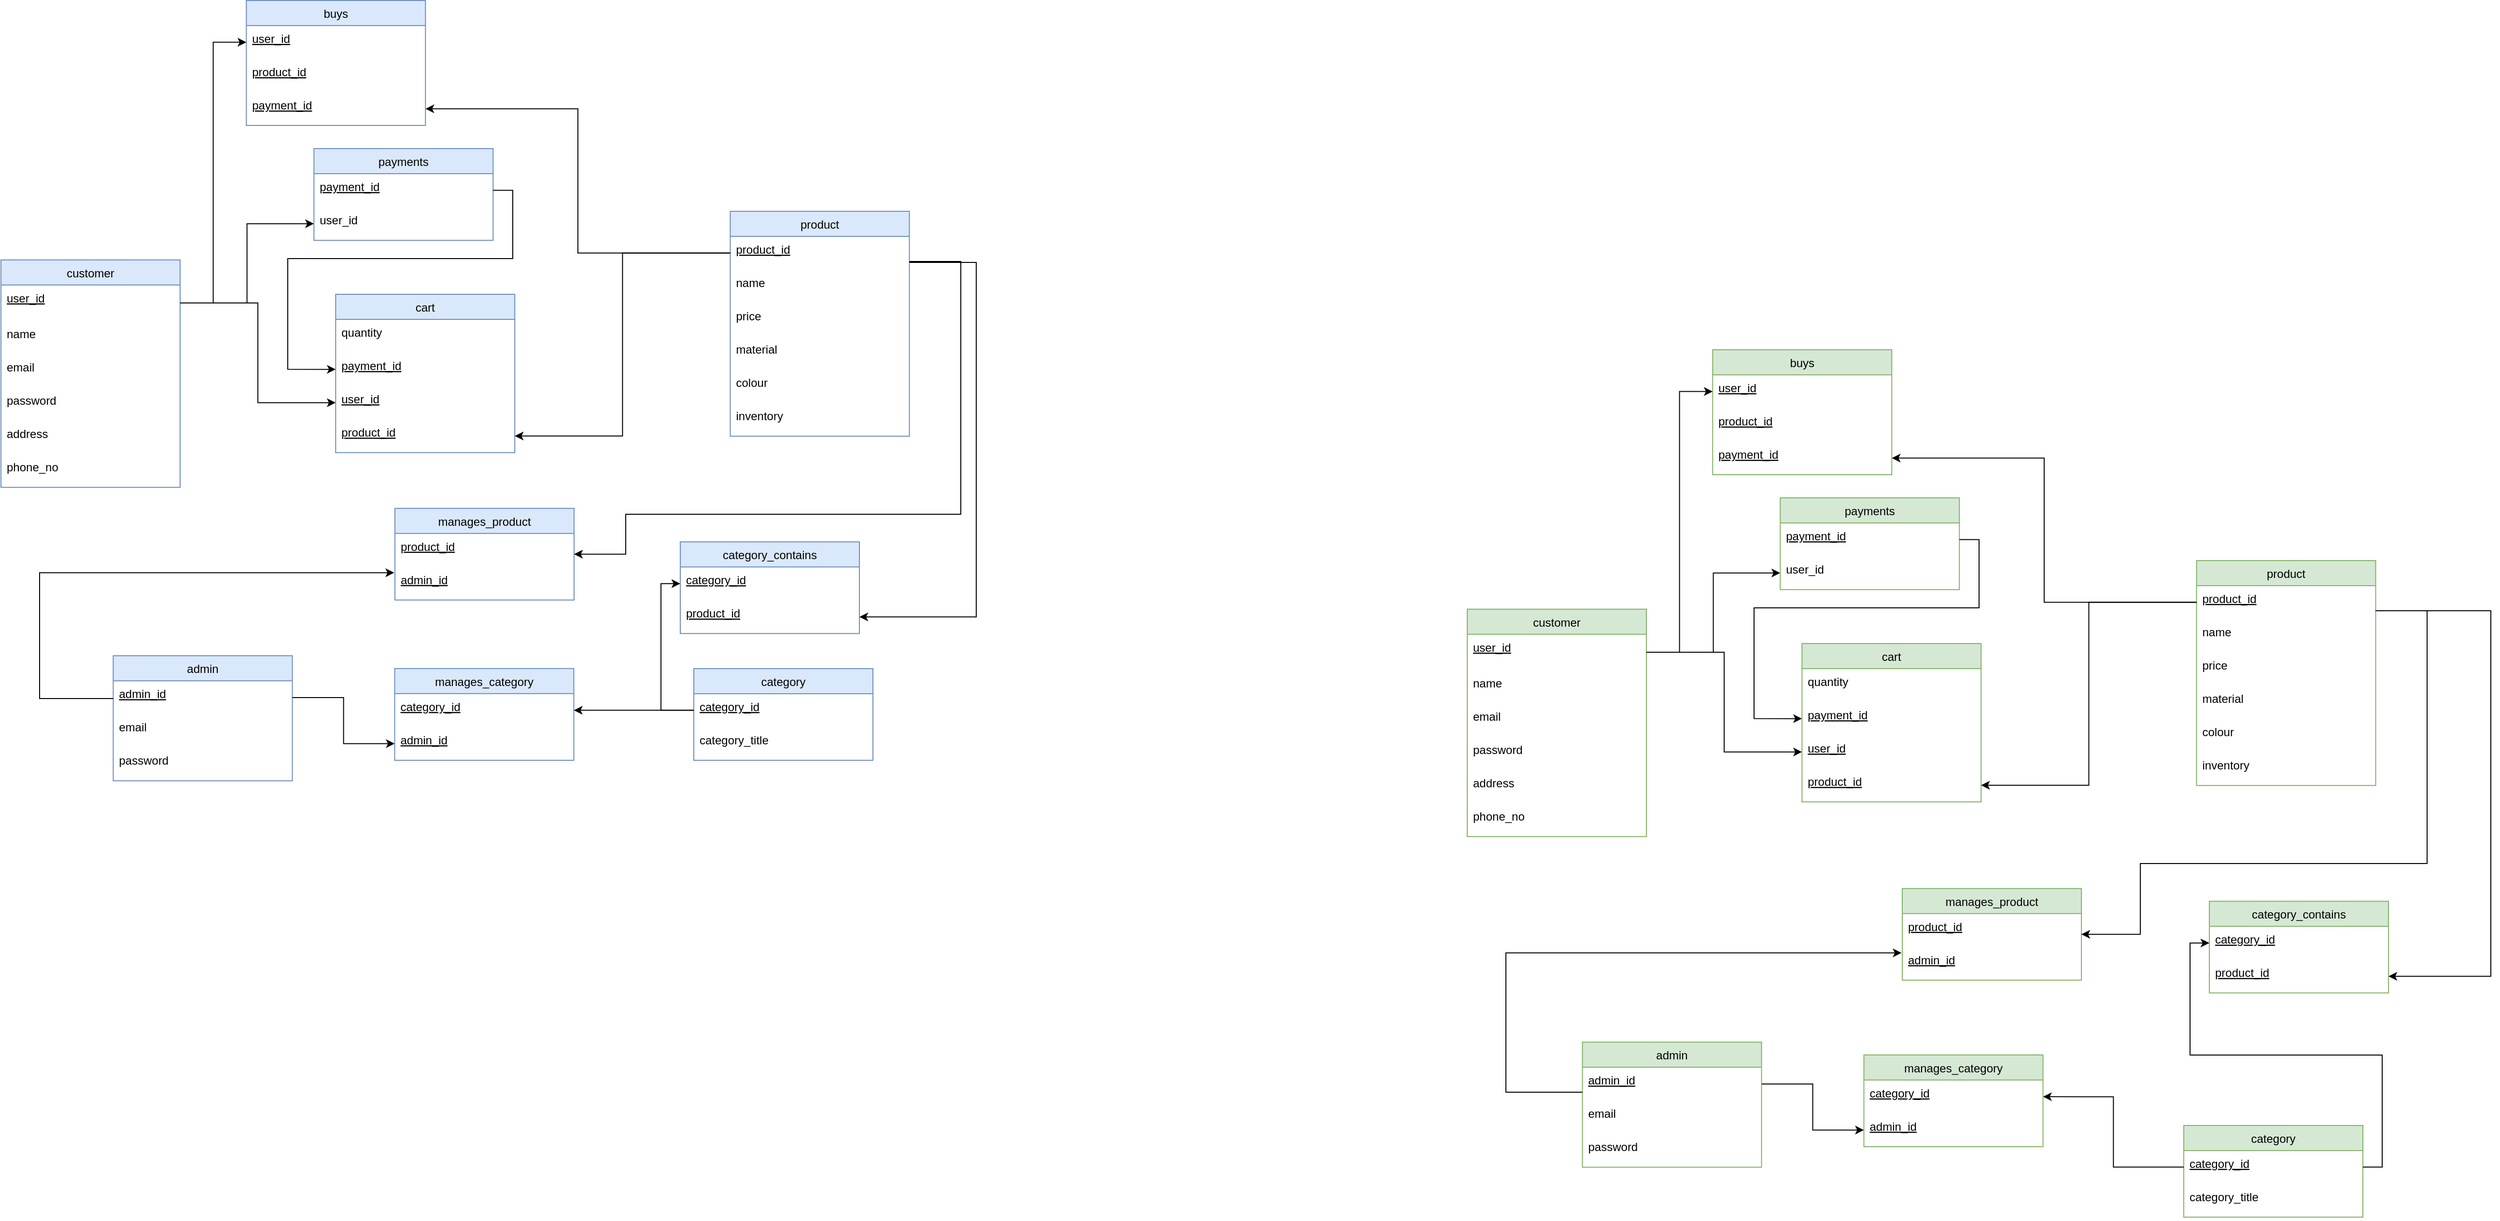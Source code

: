 <mxfile version="12.2.2" type="device" pages="1"><diagram id="aUgf2S6Q1YaHsV5_B-37" name="Page-1"><mxGraphModel dx="2533" dy="2117" grid="0" gridSize="10" guides="1" tooltips="1" connect="1" arrows="1" fold="1" page="1" pageScale="1" pageWidth="850" pageHeight="1100" math="0" shadow="0"><root><mxCell id="0"/><mxCell id="1" parent="0"/><mxCell id="OyQ_juRyRpOcyFXaP6dn-1" value="customer" style="swimlane;fontStyle=0;childLayout=stackLayout;horizontal=1;startSize=26;fillColor=#dae8fc;horizontalStack=0;resizeParent=1;resizeParentMax=0;resizeLast=0;collapsible=1;marginBottom=0;strokeColor=#6c8ebf;" parent="1" vertex="1"><mxGeometry x="-510" y="-394.583" width="185.5" height="235.763" as="geometry"><mxRectangle x="130" y="120" width="80" height="26" as="alternateBounds"/></mxGeometry></mxCell><mxCell id="OyQ_juRyRpOcyFXaP6dn-3" value="user_id" style="text;strokeColor=none;fillColor=none;align=left;verticalAlign=top;spacingLeft=4;spacingRight=4;overflow=hidden;rotatable=0;points=[[0,0.5],[1,0.5]];portConstraint=eastwest;fontStyle=4" parent="OyQ_juRyRpOcyFXaP6dn-1" vertex="1"><mxGeometry y="26" width="185.5" height="37.173" as="geometry"/></mxCell><mxCell id="OyQ_juRyRpOcyFXaP6dn-2" value="name" style="text;strokeColor=none;fillColor=none;align=left;verticalAlign=top;spacingLeft=4;spacingRight=4;overflow=hidden;rotatable=0;points=[[0,0.5],[1,0.5]];portConstraint=eastwest;" parent="OyQ_juRyRpOcyFXaP6dn-1" vertex="1"><mxGeometry y="63.173" width="185.5" height="34.518" as="geometry"/></mxCell><mxCell id="OyQ_juRyRpOcyFXaP6dn-5" value="email" style="text;strokeColor=none;fillColor=none;align=left;verticalAlign=top;spacingLeft=4;spacingRight=4;overflow=hidden;rotatable=0;points=[[0,0.5],[1,0.5]];portConstraint=eastwest;" parent="OyQ_juRyRpOcyFXaP6dn-1" vertex="1"><mxGeometry y="97.691" width="185.5" height="34.518" as="geometry"/></mxCell><mxCell id="OyQ_juRyRpOcyFXaP6dn-6" value="password" style="text;strokeColor=none;fillColor=none;align=left;verticalAlign=top;spacingLeft=4;spacingRight=4;overflow=hidden;rotatable=0;points=[[0,0.5],[1,0.5]];portConstraint=eastwest;" parent="OyQ_juRyRpOcyFXaP6dn-1" vertex="1"><mxGeometry y="132.209" width="185.5" height="34.518" as="geometry"/></mxCell><mxCell id="OyQ_juRyRpOcyFXaP6dn-7" value="address&#10;" style="text;strokeColor=none;fillColor=none;align=left;verticalAlign=top;spacingLeft=4;spacingRight=4;overflow=hidden;rotatable=0;points=[[0,0.5],[1,0.5]];portConstraint=eastwest;" parent="OyQ_juRyRpOcyFXaP6dn-1" vertex="1"><mxGeometry y="166.727" width="185.5" height="34.518" as="geometry"/></mxCell><mxCell id="OyQ_juRyRpOcyFXaP6dn-22" value="phone_no" style="text;strokeColor=none;fillColor=none;align=left;verticalAlign=top;spacingLeft=4;spacingRight=4;overflow=hidden;rotatable=0;points=[[0,0.5],[1,0.5]];portConstraint=eastwest;" parent="OyQ_juRyRpOcyFXaP6dn-1" vertex="1"><mxGeometry y="201.245" width="185.5" height="34.518" as="geometry"/></mxCell><mxCell id="OyQ_juRyRpOcyFXaP6dn-8" value="product" style="swimlane;fontStyle=0;childLayout=stackLayout;horizontal=1;startSize=26;fillColor=#dae8fc;horizontalStack=0;resizeParent=1;resizeParentMax=0;resizeLast=0;collapsible=1;marginBottom=0;strokeColor=#6c8ebf;" parent="1" vertex="1"><mxGeometry x="245.25" y="-445.033" width="185.5" height="233.108" as="geometry"><mxRectangle x="130" y="120" width="80" height="26" as="alternateBounds"/></mxGeometry></mxCell><mxCell id="OyQ_juRyRpOcyFXaP6dn-9" value="product_id" style="text;strokeColor=none;fillColor=none;align=left;verticalAlign=top;spacingLeft=4;spacingRight=4;overflow=hidden;rotatable=0;points=[[0,0.5],[1,0.5]];portConstraint=eastwest;fontStyle=4" parent="OyQ_juRyRpOcyFXaP6dn-8" vertex="1"><mxGeometry y="26" width="185.5" height="34.518" as="geometry"/></mxCell><mxCell id="OyQ_juRyRpOcyFXaP6dn-10" value="name" style="text;strokeColor=none;fillColor=none;align=left;verticalAlign=top;spacingLeft=4;spacingRight=4;overflow=hidden;rotatable=0;points=[[0,0.5],[1,0.5]];portConstraint=eastwest;" parent="OyQ_juRyRpOcyFXaP6dn-8" vertex="1"><mxGeometry y="60.518" width="185.5" height="34.518" as="geometry"/></mxCell><mxCell id="OyQ_juRyRpOcyFXaP6dn-11" value="price" style="text;strokeColor=none;fillColor=none;align=left;verticalAlign=top;spacingLeft=4;spacingRight=4;overflow=hidden;rotatable=0;points=[[0,0.5],[1,0.5]];portConstraint=eastwest;" parent="OyQ_juRyRpOcyFXaP6dn-8" vertex="1"><mxGeometry y="95.036" width="185.5" height="34.518" as="geometry"/></mxCell><mxCell id="OyQ_juRyRpOcyFXaP6dn-12" value="material" style="text;strokeColor=none;fillColor=none;align=left;verticalAlign=top;spacingLeft=4;spacingRight=4;overflow=hidden;rotatable=0;points=[[0,0.5],[1,0.5]];portConstraint=eastwest;" parent="OyQ_juRyRpOcyFXaP6dn-8" vertex="1"><mxGeometry y="129.554" width="185.5" height="34.518" as="geometry"/></mxCell><mxCell id="OyQ_juRyRpOcyFXaP6dn-13" value="colour" style="text;strokeColor=none;fillColor=none;align=left;verticalAlign=top;spacingLeft=4;spacingRight=4;overflow=hidden;rotatable=0;points=[[0,0.5],[1,0.5]];portConstraint=eastwest;" parent="OyQ_juRyRpOcyFXaP6dn-8" vertex="1"><mxGeometry y="164.072" width="185.5" height="34.518" as="geometry"/></mxCell><mxCell id="OyQ_juRyRpOcyFXaP6dn-14" value="inventory" style="text;strokeColor=none;fillColor=none;align=left;verticalAlign=top;spacingLeft=4;spacingRight=4;overflow=hidden;rotatable=0;points=[[0,0.5],[1,0.5]];portConstraint=eastwest;" parent="OyQ_juRyRpOcyFXaP6dn-8" vertex="1"><mxGeometry y="198.59" width="185.5" height="34.518" as="geometry"/></mxCell><mxCell id="OyQ_juRyRpOcyFXaP6dn-15" value="admin" style="swimlane;fontStyle=0;childLayout=stackLayout;horizontal=1;startSize=26;fillColor=#dae8fc;horizontalStack=0;resizeParent=1;resizeParentMax=0;resizeLast=0;collapsible=1;marginBottom=0;strokeColor=#6c8ebf;" parent="1" vertex="1"><mxGeometry x="-393.75" y="15.651" width="185.5" height="129.554" as="geometry"><mxRectangle x="130" y="120" width="80" height="26" as="alternateBounds"/></mxGeometry></mxCell><mxCell id="OyQ_juRyRpOcyFXaP6dn-16" value="admin_id" style="text;strokeColor=none;fillColor=none;align=left;verticalAlign=top;spacingLeft=4;spacingRight=4;overflow=hidden;rotatable=0;points=[[0,0.5],[1,0.5]];portConstraint=eastwest;fontStyle=4" parent="OyQ_juRyRpOcyFXaP6dn-15" vertex="1"><mxGeometry y="26" width="185.5" height="34.518" as="geometry"/></mxCell><mxCell id="OyQ_juRyRpOcyFXaP6dn-17" value="email" style="text;strokeColor=none;fillColor=none;align=left;verticalAlign=top;spacingLeft=4;spacingRight=4;overflow=hidden;rotatable=0;points=[[0,0.5],[1,0.5]];portConstraint=eastwest;" parent="OyQ_juRyRpOcyFXaP6dn-15" vertex="1"><mxGeometry y="60.518" width="185.5" height="34.518" as="geometry"/></mxCell><mxCell id="OyQ_juRyRpOcyFXaP6dn-18" value="password" style="text;strokeColor=none;fillColor=none;align=left;verticalAlign=top;spacingLeft=4;spacingRight=4;overflow=hidden;rotatable=0;points=[[0,0.5],[1,0.5]];portConstraint=eastwest;" parent="OyQ_juRyRpOcyFXaP6dn-15" vertex="1"><mxGeometry y="95.036" width="185.5" height="34.518" as="geometry"/></mxCell><mxCell id="OyQ_juRyRpOcyFXaP6dn-23" value="buys" style="swimlane;fontStyle=0;childLayout=stackLayout;horizontal=1;startSize=26;fillColor=#dae8fc;horizontalStack=0;resizeParent=1;resizeParentMax=0;resizeLast=0;collapsible=1;marginBottom=0;strokeColor=#6c8ebf;" parent="1" vertex="1"><mxGeometry x="-255.875" y="-663.5" width="185.5" height="129.554" as="geometry"><mxRectangle x="130" y="120" width="80" height="26" as="alternateBounds"/></mxGeometry></mxCell><mxCell id="OyQ_juRyRpOcyFXaP6dn-25" value="user_id" style="text;strokeColor=none;fillColor=none;align=left;verticalAlign=top;spacingLeft=4;spacingRight=4;overflow=hidden;rotatable=0;points=[[0,0.5],[1,0.5]];portConstraint=eastwest;fontStyle=4" parent="OyQ_juRyRpOcyFXaP6dn-23" vertex="1"><mxGeometry y="26" width="185.5" height="34.518" as="geometry"/></mxCell><mxCell id="4ec--wQWKPsqITiHzv4v-72" value="product_id" style="text;strokeColor=none;fillColor=none;align=left;verticalAlign=top;spacingLeft=4;spacingRight=4;overflow=hidden;rotatable=0;points=[[0,0.5],[1,0.5]];portConstraint=eastwest;fontStyle=4" parent="OyQ_juRyRpOcyFXaP6dn-23" vertex="1"><mxGeometry y="60.518" width="185.5" height="34.518" as="geometry"/></mxCell><mxCell id="OyQ_juRyRpOcyFXaP6dn-29" value="payment_id" style="text;strokeColor=none;fillColor=none;align=left;verticalAlign=top;spacingLeft=4;spacingRight=4;overflow=hidden;rotatable=0;points=[[0,0.5],[1,0.5]];portConstraint=eastwest;fontStyle=4" parent="OyQ_juRyRpOcyFXaP6dn-23" vertex="1"><mxGeometry y="95.036" width="185.5" height="34.518" as="geometry"/></mxCell><mxCell id="OyQ_juRyRpOcyFXaP6dn-31" value="cart" style="swimlane;fontStyle=0;childLayout=stackLayout;horizontal=1;startSize=26;fillColor=#dae8fc;horizontalStack=0;resizeParent=1;resizeParentMax=0;resizeLast=0;collapsible=1;marginBottom=0;strokeColor=#6c8ebf;" parent="1" vertex="1"><mxGeometry x="-163.375" y="-358.961" width="185.5" height="164.072" as="geometry"><mxRectangle x="130" y="120" width="80" height="26" as="alternateBounds"/></mxGeometry></mxCell><mxCell id="4ec--wQWKPsqITiHzv4v-62" value="quantity" style="text;strokeColor=none;fillColor=none;align=left;verticalAlign=top;spacingLeft=4;spacingRight=4;overflow=hidden;rotatable=0;points=[[0,0.5],[1,0.5]];portConstraint=eastwest;" parent="OyQ_juRyRpOcyFXaP6dn-31" vertex="1"><mxGeometry y="26" width="185.5" height="34.518" as="geometry"/></mxCell><mxCell id="OyQ_juRyRpOcyFXaP6dn-32" value="payment_id" style="text;strokeColor=none;fillColor=none;align=left;verticalAlign=top;spacingLeft=4;spacingRight=4;overflow=hidden;rotatable=0;points=[[0,0.5],[1,0.5]];portConstraint=eastwest;fontStyle=4" parent="OyQ_juRyRpOcyFXaP6dn-31" vertex="1"><mxGeometry y="60.518" width="185.5" height="34.518" as="geometry"/></mxCell><mxCell id="4ec--wQWKPsqITiHzv4v-63" value="user_id" style="text;strokeColor=none;fillColor=none;align=left;verticalAlign=top;spacingLeft=4;spacingRight=4;overflow=hidden;rotatable=0;points=[[0,0.5],[1,0.5]];portConstraint=eastwest;fontStyle=4" parent="OyQ_juRyRpOcyFXaP6dn-31" vertex="1"><mxGeometry y="95.036" width="185.5" height="34.518" as="geometry"/></mxCell><mxCell id="4ec--wQWKPsqITiHzv4v-64" value="product_id" style="text;strokeColor=none;fillColor=none;align=left;verticalAlign=top;spacingLeft=4;spacingRight=4;overflow=hidden;rotatable=0;points=[[0,0.5],[1,0.5]];portConstraint=eastwest;fontStyle=4" parent="OyQ_juRyRpOcyFXaP6dn-31" vertex="1"><mxGeometry y="129.554" width="185.5" height="34.518" as="geometry"/></mxCell><mxCell id="OyQ_juRyRpOcyFXaP6dn-37" value="category" style="swimlane;fontStyle=0;childLayout=stackLayout;horizontal=1;startSize=26;fillColor=#dae8fc;horizontalStack=0;resizeParent=1;resizeParentMax=0;resizeLast=0;collapsible=1;marginBottom=0;strokeColor=#6c8ebf;" parent="1" vertex="1"><mxGeometry x="207.5" y="28.946" width="185.5" height="95.036" as="geometry"><mxRectangle x="130" y="120" width="80" height="26" as="alternateBounds"/></mxGeometry></mxCell><mxCell id="OyQ_juRyRpOcyFXaP6dn-38" value="category_id" style="text;strokeColor=none;fillColor=none;align=left;verticalAlign=top;spacingLeft=4;spacingRight=4;overflow=hidden;rotatable=0;points=[[0,0.5],[1,0.5]];portConstraint=eastwest;fontStyle=4" parent="OyQ_juRyRpOcyFXaP6dn-37" vertex="1"><mxGeometry y="26" width="185.5" height="34.518" as="geometry"/></mxCell><mxCell id="OyQ_juRyRpOcyFXaP6dn-39" value="category_title" style="text;strokeColor=none;fillColor=none;align=left;verticalAlign=top;spacingLeft=4;spacingRight=4;overflow=hidden;rotatable=0;points=[[0,0.5],[1,0.5]];portConstraint=eastwest;" parent="OyQ_juRyRpOcyFXaP6dn-37" vertex="1"><mxGeometry y="60.518" width="185.5" height="34.518" as="geometry"/></mxCell><mxCell id="OyQ_juRyRpOcyFXaP6dn-43" value="manages_category" style="swimlane;fontStyle=0;childLayout=stackLayout;horizontal=1;startSize=26;fillColor=#dae8fc;horizontalStack=0;resizeParent=1;resizeParentMax=0;resizeLast=0;collapsible=1;marginBottom=0;strokeColor=#6c8ebf;" parent="1" vertex="1"><mxGeometry x="-102.25" y="28.927" width="185.5" height="95.036" as="geometry"><mxRectangle x="130" y="120" width="80" height="26" as="alternateBounds"/></mxGeometry></mxCell><mxCell id="OyQ_juRyRpOcyFXaP6dn-44" value="category_id" style="text;strokeColor=none;fillColor=none;align=left;verticalAlign=top;spacingLeft=4;spacingRight=4;overflow=hidden;rotatable=0;points=[[0,0.5],[1,0.5]];portConstraint=eastwest;fontStyle=4" parent="OyQ_juRyRpOcyFXaP6dn-43" vertex="1"><mxGeometry y="26" width="185.5" height="34.518" as="geometry"/></mxCell><mxCell id="OyQ_juRyRpOcyFXaP6dn-45" value="admin_id" style="text;strokeColor=none;fillColor=none;align=left;verticalAlign=top;spacingLeft=4;spacingRight=4;overflow=hidden;rotatable=0;points=[[0,0.5],[1,0.5]];portConstraint=eastwest;fontStyle=4" parent="OyQ_juRyRpOcyFXaP6dn-43" vertex="1"><mxGeometry y="60.518" width="185.5" height="34.518" as="geometry"/></mxCell><mxCell id="OyQ_juRyRpOcyFXaP6dn-47" value="manages_product" style="swimlane;fontStyle=0;childLayout=stackLayout;horizontal=1;startSize=26;fillColor=#dae8fc;horizontalStack=0;resizeParent=1;resizeParentMax=0;resizeLast=0;collapsible=1;marginBottom=0;strokeColor=#6c8ebf;" parent="1" vertex="1"><mxGeometry x="-102" y="-137.163" width="185.5" height="95.036" as="geometry"><mxRectangle x="130" y="120" width="80" height="26" as="alternateBounds"/></mxGeometry></mxCell><mxCell id="OyQ_juRyRpOcyFXaP6dn-48" value="product_id" style="text;strokeColor=none;fillColor=none;align=left;verticalAlign=top;spacingLeft=4;spacingRight=4;overflow=hidden;rotatable=0;points=[[0,0.5],[1,0.5]];portConstraint=eastwest;fontStyle=4" parent="OyQ_juRyRpOcyFXaP6dn-47" vertex="1"><mxGeometry y="26" width="185.5" height="34.518" as="geometry"/></mxCell><mxCell id="OyQ_juRyRpOcyFXaP6dn-49" value="admin_id" style="text;strokeColor=none;fillColor=none;align=left;verticalAlign=top;spacingLeft=4;spacingRight=4;overflow=hidden;rotatable=0;points=[[0,0.5],[1,0.5]];portConstraint=eastwest;fontStyle=4" parent="OyQ_juRyRpOcyFXaP6dn-47" vertex="1"><mxGeometry y="60.518" width="185.5" height="34.518" as="geometry"/></mxCell><mxCell id="OyQ_juRyRpOcyFXaP6dn-56" style="edgeStyle=orthogonalEdgeStyle;rounded=0;orthogonalLoop=1;jettySize=auto;html=1;entryX=0;entryY=0.5;entryDx=0;entryDy=0;" parent="1" source="OyQ_juRyRpOcyFXaP6dn-3" target="OyQ_juRyRpOcyFXaP6dn-25" edge="1"><mxGeometry relative="1" as="geometry"/></mxCell><mxCell id="OyQ_juRyRpOcyFXaP6dn-57" style="edgeStyle=orthogonalEdgeStyle;rounded=0;orthogonalLoop=1;jettySize=auto;html=1;entryX=1;entryY=0.5;entryDx=0;entryDy=0;" parent="1" source="OyQ_juRyRpOcyFXaP6dn-9" target="OyQ_juRyRpOcyFXaP6dn-29" edge="1"><mxGeometry relative="1" as="geometry"/></mxCell><mxCell id="OyQ_juRyRpOcyFXaP6dn-62" style="edgeStyle=orthogonalEdgeStyle;rounded=0;orthogonalLoop=1;jettySize=auto;html=1;entryX=0;entryY=0.5;entryDx=0;entryDy=0;" parent="1" source="OyQ_juRyRpOcyFXaP6dn-16" target="OyQ_juRyRpOcyFXaP6dn-45" edge="1"><mxGeometry relative="1" as="geometry"/></mxCell><mxCell id="OyQ_juRyRpOcyFXaP6dn-63" style="edgeStyle=orthogonalEdgeStyle;rounded=0;orthogonalLoop=1;jettySize=auto;html=1;entryX=1;entryY=0.5;entryDx=0;entryDy=0;" parent="1" source="OyQ_juRyRpOcyFXaP6dn-38" target="OyQ_juRyRpOcyFXaP6dn-44" edge="1"><mxGeometry relative="1" as="geometry"/></mxCell><mxCell id="OyQ_juRyRpOcyFXaP6dn-64" style="edgeStyle=orthogonalEdgeStyle;rounded=0;orthogonalLoop=1;jettySize=auto;html=1;entryX=1;entryY=0.5;entryDx=0;entryDy=0;" parent="1" source="OyQ_juRyRpOcyFXaP6dn-9" target="OyQ_juRyRpOcyFXaP6dn-47" edge="1"><mxGeometry relative="1" as="geometry"><Array as="points"><mxPoint x="484" y="-393"/><mxPoint x="484" y="-131"/><mxPoint x="137" y="-131"/><mxPoint x="137" y="-90"/></Array></mxGeometry></mxCell><mxCell id="OyQ_juRyRpOcyFXaP6dn-70" value="category_contains" style="swimlane;fontStyle=0;childLayout=stackLayout;horizontal=1;startSize=26;fillColor=#dae8fc;horizontalStack=0;resizeParent=1;resizeParentMax=0;resizeLast=0;collapsible=1;marginBottom=0;strokeColor=#6c8ebf;" parent="1" vertex="1"><mxGeometry x="193.5" y="-102.387" width="185.5" height="95.036" as="geometry"><mxRectangle x="130" y="120" width="80" height="26" as="alternateBounds"/></mxGeometry></mxCell><mxCell id="OyQ_juRyRpOcyFXaP6dn-71" value="category_id" style="text;strokeColor=none;fillColor=none;align=left;verticalAlign=top;spacingLeft=4;spacingRight=4;overflow=hidden;rotatable=0;points=[[0,0.5],[1,0.5]];portConstraint=eastwest;fontStyle=4" parent="OyQ_juRyRpOcyFXaP6dn-70" vertex="1"><mxGeometry y="26" width="185.5" height="34.518" as="geometry"/></mxCell><mxCell id="OyQ_juRyRpOcyFXaP6dn-72" value="product_id" style="text;strokeColor=none;fillColor=none;align=left;verticalAlign=top;spacingLeft=4;spacingRight=4;overflow=hidden;rotatable=0;points=[[0,0.5],[1,0.5]];portConstraint=eastwest;fontStyle=4" parent="OyQ_juRyRpOcyFXaP6dn-70" vertex="1"><mxGeometry y="60.518" width="185.5" height="34.518" as="geometry"/></mxCell><mxCell id="OyQ_juRyRpOcyFXaP6dn-73" style="edgeStyle=orthogonalEdgeStyle;rounded=0;orthogonalLoop=1;jettySize=auto;html=1;entryX=1;entryY=0.5;entryDx=0;entryDy=0;" parent="1" source="OyQ_juRyRpOcyFXaP6dn-9" target="OyQ_juRyRpOcyFXaP6dn-72" edge="1"><mxGeometry relative="1" as="geometry"><Array as="points"><mxPoint x="500" y="-392"/><mxPoint x="500" y="-25"/></Array></mxGeometry></mxCell><mxCell id="OyQ_juRyRpOcyFXaP6dn-74" style="edgeStyle=orthogonalEdgeStyle;rounded=0;orthogonalLoop=1;jettySize=auto;html=1;entryX=0;entryY=0.5;entryDx=0;entryDy=0;" parent="1" source="OyQ_juRyRpOcyFXaP6dn-38" target="OyQ_juRyRpOcyFXaP6dn-71" edge="1"><mxGeometry relative="1" as="geometry"><mxPoint x="245.25" y="-38.782" as="targetPoint"/></mxGeometry></mxCell><mxCell id="OyQ_juRyRpOcyFXaP6dn-75" style="edgeStyle=orthogonalEdgeStyle;rounded=0;orthogonalLoop=1;jettySize=auto;html=1;entryX=-0.004;entryY=0.181;entryDx=0;entryDy=0;entryPerimeter=0;" parent="1" source="OyQ_juRyRpOcyFXaP6dn-16" target="OyQ_juRyRpOcyFXaP6dn-49" edge="1"><mxGeometry relative="1" as="geometry"><Array as="points"><mxPoint x="-470" y="60"/><mxPoint x="-470" y="-70"/></Array></mxGeometry></mxCell><mxCell id="4ec--wQWKPsqITiHzv4v-53" value="payments" style="swimlane;fontStyle=0;childLayout=stackLayout;horizontal=1;startSize=26;fillColor=#dae8fc;horizontalStack=0;resizeParent=1;resizeParentMax=0;resizeLast=0;collapsible=1;marginBottom=0;strokeColor=#6c8ebf;" parent="1" vertex="1"><mxGeometry x="-185.875" y="-509.961" width="185.5" height="95.036" as="geometry"><mxRectangle x="130" y="120" width="80" height="26" as="alternateBounds"/></mxGeometry></mxCell><mxCell id="4ec--wQWKPsqITiHzv4v-54" value="payment_id" style="text;strokeColor=none;fillColor=none;align=left;verticalAlign=top;spacingLeft=4;spacingRight=4;overflow=hidden;rotatable=0;points=[[0,0.5],[1,0.5]];portConstraint=eastwest;fontStyle=4" parent="4ec--wQWKPsqITiHzv4v-53" vertex="1"><mxGeometry y="26" width="185.5" height="34.518" as="geometry"/></mxCell><mxCell id="4ec--wQWKPsqITiHzv4v-56" value="user_id" style="text;strokeColor=none;fillColor=none;align=left;verticalAlign=top;spacingLeft=4;spacingRight=4;overflow=hidden;rotatable=0;points=[[0,0.5],[1,0.5]];portConstraint=eastwest;fontStyle=0" parent="4ec--wQWKPsqITiHzv4v-53" vertex="1"><mxGeometry y="60.518" width="185.5" height="34.518" as="geometry"/></mxCell><mxCell id="4ec--wQWKPsqITiHzv4v-57" style="edgeStyle=orthogonalEdgeStyle;rounded=0;orthogonalLoop=1;jettySize=auto;html=1;entryX=1;entryY=0.5;entryDx=0;entryDy=0;endArrow=none;endFill=0;startArrow=classic;startFill=1;" parent="1" source="4ec--wQWKPsqITiHzv4v-56" target="OyQ_juRyRpOcyFXaP6dn-3" edge="1"><mxGeometry relative="1" as="geometry"><mxPoint x="-317" y="-350" as="targetPoint"/></mxGeometry></mxCell><mxCell id="4ec--wQWKPsqITiHzv4v-67" style="edgeStyle=orthogonalEdgeStyle;rounded=0;orthogonalLoop=1;jettySize=auto;html=1;entryX=1;entryY=0.5;entryDx=0;entryDy=0;startArrow=none;startFill=0;endArrow=classic;endFill=1;" parent="1" source="OyQ_juRyRpOcyFXaP6dn-9" target="4ec--wQWKPsqITiHzv4v-64" edge="1"><mxGeometry relative="1" as="geometry"/></mxCell><mxCell id="4ec--wQWKPsqITiHzv4v-68" style="edgeStyle=orthogonalEdgeStyle;rounded=0;orthogonalLoop=1;jettySize=auto;html=1;entryX=0;entryY=0.5;entryDx=0;entryDy=0;startArrow=none;startFill=0;endArrow=classic;endFill=1;" parent="1" source="4ec--wQWKPsqITiHzv4v-54" target="OyQ_juRyRpOcyFXaP6dn-32" edge="1"><mxGeometry relative="1" as="geometry"><Array as="points"><mxPoint x="20" y="-467"/><mxPoint x="20" y="-396"/><mxPoint x="-213" y="-396"/><mxPoint x="-213" y="-281"/></Array></mxGeometry></mxCell><mxCell id="4ec--wQWKPsqITiHzv4v-70" style="edgeStyle=orthogonalEdgeStyle;rounded=0;orthogonalLoop=1;jettySize=auto;html=1;startArrow=none;startFill=0;endArrow=classic;endFill=1;" parent="1" source="OyQ_juRyRpOcyFXaP6dn-3" target="4ec--wQWKPsqITiHzv4v-63" edge="1"><mxGeometry relative="1" as="geometry"/></mxCell><mxCell id="JHbtkN2AAVkGYwOLbkRq-1" value="customer" style="swimlane;fontStyle=0;childLayout=stackLayout;horizontal=1;startSize=26;fillColor=#d5e8d4;horizontalStack=0;resizeParent=1;resizeParentMax=0;resizeLast=0;collapsible=1;marginBottom=0;strokeColor=#82b366;" vertex="1" parent="1"><mxGeometry x="1008.5" y="-32.583" width="185.5" height="235.763" as="geometry"><mxRectangle x="130" y="120" width="80" height="26" as="alternateBounds"/></mxGeometry></mxCell><mxCell id="JHbtkN2AAVkGYwOLbkRq-2" value="user_id" style="text;strokeColor=none;fillColor=none;align=left;verticalAlign=top;spacingLeft=4;spacingRight=4;overflow=hidden;rotatable=0;points=[[0,0.5],[1,0.5]];portConstraint=eastwest;fontStyle=4" vertex="1" parent="JHbtkN2AAVkGYwOLbkRq-1"><mxGeometry y="26" width="185.5" height="37.173" as="geometry"/></mxCell><mxCell id="JHbtkN2AAVkGYwOLbkRq-3" value="name" style="text;strokeColor=none;fillColor=none;align=left;verticalAlign=top;spacingLeft=4;spacingRight=4;overflow=hidden;rotatable=0;points=[[0,0.5],[1,0.5]];portConstraint=eastwest;" vertex="1" parent="JHbtkN2AAVkGYwOLbkRq-1"><mxGeometry y="63.173" width="185.5" height="34.518" as="geometry"/></mxCell><mxCell id="JHbtkN2AAVkGYwOLbkRq-4" value="email" style="text;strokeColor=none;fillColor=none;align=left;verticalAlign=top;spacingLeft=4;spacingRight=4;overflow=hidden;rotatable=0;points=[[0,0.5],[1,0.5]];portConstraint=eastwest;" vertex="1" parent="JHbtkN2AAVkGYwOLbkRq-1"><mxGeometry y="97.691" width="185.5" height="34.518" as="geometry"/></mxCell><mxCell id="JHbtkN2AAVkGYwOLbkRq-5" value="password" style="text;strokeColor=none;fillColor=none;align=left;verticalAlign=top;spacingLeft=4;spacingRight=4;overflow=hidden;rotatable=0;points=[[0,0.5],[1,0.5]];portConstraint=eastwest;" vertex="1" parent="JHbtkN2AAVkGYwOLbkRq-1"><mxGeometry y="132.209" width="185.5" height="34.518" as="geometry"/></mxCell><mxCell id="JHbtkN2AAVkGYwOLbkRq-6" value="address&#10;" style="text;strokeColor=none;fillColor=none;align=left;verticalAlign=top;spacingLeft=4;spacingRight=4;overflow=hidden;rotatable=0;points=[[0,0.5],[1,0.5]];portConstraint=eastwest;" vertex="1" parent="JHbtkN2AAVkGYwOLbkRq-1"><mxGeometry y="166.727" width="185.5" height="34.518" as="geometry"/></mxCell><mxCell id="JHbtkN2AAVkGYwOLbkRq-7" value="phone_no" style="text;strokeColor=none;fillColor=none;align=left;verticalAlign=top;spacingLeft=4;spacingRight=4;overflow=hidden;rotatable=0;points=[[0,0.5],[1,0.5]];portConstraint=eastwest;" vertex="1" parent="JHbtkN2AAVkGYwOLbkRq-1"><mxGeometry y="201.245" width="185.5" height="34.518" as="geometry"/></mxCell><mxCell id="JHbtkN2AAVkGYwOLbkRq-8" value="product" style="swimlane;fontStyle=0;childLayout=stackLayout;horizontal=1;startSize=26;fillColor=#d5e8d4;horizontalStack=0;resizeParent=1;resizeParentMax=0;resizeLast=0;collapsible=1;marginBottom=0;strokeColor=#82b366;" vertex="1" parent="1"><mxGeometry x="1763.75" y="-83.033" width="185.5" height="233.108" as="geometry"><mxRectangle x="130" y="120" width="80" height="26" as="alternateBounds"/></mxGeometry></mxCell><mxCell id="JHbtkN2AAVkGYwOLbkRq-9" value="product_id" style="text;strokeColor=none;fillColor=none;align=left;verticalAlign=top;spacingLeft=4;spacingRight=4;overflow=hidden;rotatable=0;points=[[0,0.5],[1,0.5]];portConstraint=eastwest;fontStyle=4" vertex="1" parent="JHbtkN2AAVkGYwOLbkRq-8"><mxGeometry y="26" width="185.5" height="34.518" as="geometry"/></mxCell><mxCell id="JHbtkN2AAVkGYwOLbkRq-10" value="name" style="text;strokeColor=none;fillColor=none;align=left;verticalAlign=top;spacingLeft=4;spacingRight=4;overflow=hidden;rotatable=0;points=[[0,0.5],[1,0.5]];portConstraint=eastwest;" vertex="1" parent="JHbtkN2AAVkGYwOLbkRq-8"><mxGeometry y="60.518" width="185.5" height="34.518" as="geometry"/></mxCell><mxCell id="JHbtkN2AAVkGYwOLbkRq-11" value="price" style="text;strokeColor=none;fillColor=none;align=left;verticalAlign=top;spacingLeft=4;spacingRight=4;overflow=hidden;rotatable=0;points=[[0,0.5],[1,0.5]];portConstraint=eastwest;" vertex="1" parent="JHbtkN2AAVkGYwOLbkRq-8"><mxGeometry y="95.036" width="185.5" height="34.518" as="geometry"/></mxCell><mxCell id="JHbtkN2AAVkGYwOLbkRq-12" value="material" style="text;strokeColor=none;fillColor=none;align=left;verticalAlign=top;spacingLeft=4;spacingRight=4;overflow=hidden;rotatable=0;points=[[0,0.5],[1,0.5]];portConstraint=eastwest;" vertex="1" parent="JHbtkN2AAVkGYwOLbkRq-8"><mxGeometry y="129.554" width="185.5" height="34.518" as="geometry"/></mxCell><mxCell id="JHbtkN2AAVkGYwOLbkRq-13" value="colour" style="text;strokeColor=none;fillColor=none;align=left;verticalAlign=top;spacingLeft=4;spacingRight=4;overflow=hidden;rotatable=0;points=[[0,0.5],[1,0.5]];portConstraint=eastwest;" vertex="1" parent="JHbtkN2AAVkGYwOLbkRq-8"><mxGeometry y="164.072" width="185.5" height="34.518" as="geometry"/></mxCell><mxCell id="JHbtkN2AAVkGYwOLbkRq-14" value="inventory" style="text;strokeColor=none;fillColor=none;align=left;verticalAlign=top;spacingLeft=4;spacingRight=4;overflow=hidden;rotatable=0;points=[[0,0.5],[1,0.5]];portConstraint=eastwest;" vertex="1" parent="JHbtkN2AAVkGYwOLbkRq-8"><mxGeometry y="198.59" width="185.5" height="34.518" as="geometry"/></mxCell><mxCell id="JHbtkN2AAVkGYwOLbkRq-15" value="admin" style="swimlane;fontStyle=0;childLayout=stackLayout;horizontal=1;startSize=26;fillColor=#d5e8d4;horizontalStack=0;resizeParent=1;resizeParentMax=0;resizeLast=0;collapsible=1;marginBottom=0;strokeColor=#82b366;" vertex="1" parent="1"><mxGeometry x="1127.75" y="416.151" width="185.5" height="129.554" as="geometry"><mxRectangle x="130" y="120" width="80" height="26" as="alternateBounds"/></mxGeometry></mxCell><mxCell id="JHbtkN2AAVkGYwOLbkRq-16" value="admin_id" style="text;strokeColor=none;fillColor=none;align=left;verticalAlign=top;spacingLeft=4;spacingRight=4;overflow=hidden;rotatable=0;points=[[0,0.5],[1,0.5]];portConstraint=eastwest;fontStyle=4" vertex="1" parent="JHbtkN2AAVkGYwOLbkRq-15"><mxGeometry y="26" width="185.5" height="34.518" as="geometry"/></mxCell><mxCell id="JHbtkN2AAVkGYwOLbkRq-17" value="email" style="text;strokeColor=none;fillColor=none;align=left;verticalAlign=top;spacingLeft=4;spacingRight=4;overflow=hidden;rotatable=0;points=[[0,0.5],[1,0.5]];portConstraint=eastwest;" vertex="1" parent="JHbtkN2AAVkGYwOLbkRq-15"><mxGeometry y="60.518" width="185.5" height="34.518" as="geometry"/></mxCell><mxCell id="JHbtkN2AAVkGYwOLbkRq-18" value="password" style="text;strokeColor=none;fillColor=none;align=left;verticalAlign=top;spacingLeft=4;spacingRight=4;overflow=hidden;rotatable=0;points=[[0,0.5],[1,0.5]];portConstraint=eastwest;" vertex="1" parent="JHbtkN2AAVkGYwOLbkRq-15"><mxGeometry y="95.036" width="185.5" height="34.518" as="geometry"/></mxCell><mxCell id="JHbtkN2AAVkGYwOLbkRq-19" value="buys" style="swimlane;fontStyle=0;childLayout=stackLayout;horizontal=1;startSize=26;fillColor=#d5e8d4;horizontalStack=0;resizeParent=1;resizeParentMax=0;resizeLast=0;collapsible=1;marginBottom=0;strokeColor=#82b366;" vertex="1" parent="1"><mxGeometry x="1262.625" y="-301.5" width="185.5" height="129.554" as="geometry"><mxRectangle x="130" y="120" width="80" height="26" as="alternateBounds"/></mxGeometry></mxCell><mxCell id="JHbtkN2AAVkGYwOLbkRq-20" value="user_id" style="text;strokeColor=none;fillColor=none;align=left;verticalAlign=top;spacingLeft=4;spacingRight=4;overflow=hidden;rotatable=0;points=[[0,0.5],[1,0.5]];portConstraint=eastwest;fontStyle=4" vertex="1" parent="JHbtkN2AAVkGYwOLbkRq-19"><mxGeometry y="26" width="185.5" height="34.518" as="geometry"/></mxCell><mxCell id="JHbtkN2AAVkGYwOLbkRq-21" value="product_id" style="text;strokeColor=none;fillColor=none;align=left;verticalAlign=top;spacingLeft=4;spacingRight=4;overflow=hidden;rotatable=0;points=[[0,0.5],[1,0.5]];portConstraint=eastwest;fontStyle=4" vertex="1" parent="JHbtkN2AAVkGYwOLbkRq-19"><mxGeometry y="60.518" width="185.5" height="34.518" as="geometry"/></mxCell><mxCell id="JHbtkN2AAVkGYwOLbkRq-22" value="payment_id" style="text;strokeColor=none;fillColor=none;align=left;verticalAlign=top;spacingLeft=4;spacingRight=4;overflow=hidden;rotatable=0;points=[[0,0.5],[1,0.5]];portConstraint=eastwest;fontStyle=4" vertex="1" parent="JHbtkN2AAVkGYwOLbkRq-19"><mxGeometry y="95.036" width="185.5" height="34.518" as="geometry"/></mxCell><mxCell id="JHbtkN2AAVkGYwOLbkRq-23" value="cart" style="swimlane;fontStyle=0;childLayout=stackLayout;horizontal=1;startSize=26;fillColor=#d5e8d4;horizontalStack=0;resizeParent=1;resizeParentMax=0;resizeLast=0;collapsible=1;marginBottom=0;strokeColor=#82b366;" vertex="1" parent="1"><mxGeometry x="1355.125" y="3.039" width="185.5" height="164.072" as="geometry"><mxRectangle x="130" y="120" width="80" height="26" as="alternateBounds"/></mxGeometry></mxCell><mxCell id="JHbtkN2AAVkGYwOLbkRq-24" value="quantity" style="text;strokeColor=none;fillColor=none;align=left;verticalAlign=top;spacingLeft=4;spacingRight=4;overflow=hidden;rotatable=0;points=[[0,0.5],[1,0.5]];portConstraint=eastwest;" vertex="1" parent="JHbtkN2AAVkGYwOLbkRq-23"><mxGeometry y="26" width="185.5" height="34.518" as="geometry"/></mxCell><mxCell id="JHbtkN2AAVkGYwOLbkRq-25" value="payment_id" style="text;strokeColor=none;fillColor=none;align=left;verticalAlign=top;spacingLeft=4;spacingRight=4;overflow=hidden;rotatable=0;points=[[0,0.5],[1,0.5]];portConstraint=eastwest;fontStyle=4" vertex="1" parent="JHbtkN2AAVkGYwOLbkRq-23"><mxGeometry y="60.518" width="185.5" height="34.518" as="geometry"/></mxCell><mxCell id="JHbtkN2AAVkGYwOLbkRq-26" value="user_id" style="text;strokeColor=none;fillColor=none;align=left;verticalAlign=top;spacingLeft=4;spacingRight=4;overflow=hidden;rotatable=0;points=[[0,0.5],[1,0.5]];portConstraint=eastwest;fontStyle=4" vertex="1" parent="JHbtkN2AAVkGYwOLbkRq-23"><mxGeometry y="95.036" width="185.5" height="34.518" as="geometry"/></mxCell><mxCell id="JHbtkN2AAVkGYwOLbkRq-27" value="product_id" style="text;strokeColor=none;fillColor=none;align=left;verticalAlign=top;spacingLeft=4;spacingRight=4;overflow=hidden;rotatable=0;points=[[0,0.5],[1,0.5]];portConstraint=eastwest;fontStyle=4" vertex="1" parent="JHbtkN2AAVkGYwOLbkRq-23"><mxGeometry y="129.554" width="185.5" height="34.518" as="geometry"/></mxCell><mxCell id="JHbtkN2AAVkGYwOLbkRq-28" value="category" style="swimlane;fontStyle=0;childLayout=stackLayout;horizontal=1;startSize=26;fillColor=#d5e8d4;horizontalStack=0;resizeParent=1;resizeParentMax=0;resizeLast=0;collapsible=1;marginBottom=0;strokeColor=#82b366;" vertex="1" parent="1"><mxGeometry x="1750.5" y="502.446" width="185.5" height="95.036" as="geometry"><mxRectangle x="130" y="120" width="80" height="26" as="alternateBounds"/></mxGeometry></mxCell><mxCell id="JHbtkN2AAVkGYwOLbkRq-29" value="category_id" style="text;strokeColor=none;fillColor=none;align=left;verticalAlign=top;spacingLeft=4;spacingRight=4;overflow=hidden;rotatable=0;points=[[0,0.5],[1,0.5]];portConstraint=eastwest;fontStyle=4" vertex="1" parent="JHbtkN2AAVkGYwOLbkRq-28"><mxGeometry y="26" width="185.5" height="34.518" as="geometry"/></mxCell><mxCell id="JHbtkN2AAVkGYwOLbkRq-30" value="category_title" style="text;strokeColor=none;fillColor=none;align=left;verticalAlign=top;spacingLeft=4;spacingRight=4;overflow=hidden;rotatable=0;points=[[0,0.5],[1,0.5]];portConstraint=eastwest;" vertex="1" parent="JHbtkN2AAVkGYwOLbkRq-28"><mxGeometry y="60.518" width="185.5" height="34.518" as="geometry"/></mxCell><mxCell id="JHbtkN2AAVkGYwOLbkRq-31" value="manages_category" style="swimlane;fontStyle=0;childLayout=stackLayout;horizontal=1;startSize=26;fillColor=#d5e8d4;horizontalStack=0;resizeParent=1;resizeParentMax=0;resizeLast=0;collapsible=1;marginBottom=0;strokeColor=#82b366;" vertex="1" parent="1"><mxGeometry x="1419.25" y="429.427" width="185.5" height="95.036" as="geometry"><mxRectangle x="130" y="120" width="80" height="26" as="alternateBounds"/></mxGeometry></mxCell><mxCell id="JHbtkN2AAVkGYwOLbkRq-32" value="category_id" style="text;strokeColor=none;fillColor=none;align=left;verticalAlign=top;spacingLeft=4;spacingRight=4;overflow=hidden;rotatable=0;points=[[0,0.5],[1,0.5]];portConstraint=eastwest;fontStyle=4" vertex="1" parent="JHbtkN2AAVkGYwOLbkRq-31"><mxGeometry y="26" width="185.5" height="34.518" as="geometry"/></mxCell><mxCell id="JHbtkN2AAVkGYwOLbkRq-33" value="admin_id" style="text;strokeColor=none;fillColor=none;align=left;verticalAlign=top;spacingLeft=4;spacingRight=4;overflow=hidden;rotatable=0;points=[[0,0.5],[1,0.5]];portConstraint=eastwest;fontStyle=4" vertex="1" parent="JHbtkN2AAVkGYwOLbkRq-31"><mxGeometry y="60.518" width="185.5" height="34.518" as="geometry"/></mxCell><mxCell id="JHbtkN2AAVkGYwOLbkRq-34" value="manages_product" style="swimlane;fontStyle=0;childLayout=stackLayout;horizontal=1;startSize=26;fillColor=#d5e8d4;horizontalStack=0;resizeParent=1;resizeParentMax=0;resizeLast=0;collapsible=1;marginBottom=0;strokeColor=#82b366;" vertex="1" parent="1"><mxGeometry x="1459" y="256.837" width="185.5" height="95.036" as="geometry"><mxRectangle x="130" y="120" width="80" height="26" as="alternateBounds"/></mxGeometry></mxCell><mxCell id="JHbtkN2AAVkGYwOLbkRq-35" value="product_id" style="text;strokeColor=none;fillColor=none;align=left;verticalAlign=top;spacingLeft=4;spacingRight=4;overflow=hidden;rotatable=0;points=[[0,0.5],[1,0.5]];portConstraint=eastwest;fontStyle=4" vertex="1" parent="JHbtkN2AAVkGYwOLbkRq-34"><mxGeometry y="26" width="185.5" height="34.518" as="geometry"/></mxCell><mxCell id="JHbtkN2AAVkGYwOLbkRq-36" value="admin_id" style="text;strokeColor=none;fillColor=none;align=left;verticalAlign=top;spacingLeft=4;spacingRight=4;overflow=hidden;rotatable=0;points=[[0,0.5],[1,0.5]];portConstraint=eastwest;fontStyle=4" vertex="1" parent="JHbtkN2AAVkGYwOLbkRq-34"><mxGeometry y="60.518" width="185.5" height="34.518" as="geometry"/></mxCell><mxCell id="JHbtkN2AAVkGYwOLbkRq-37" style="edgeStyle=orthogonalEdgeStyle;rounded=0;orthogonalLoop=1;jettySize=auto;html=1;entryX=0;entryY=0.5;entryDx=0;entryDy=0;" edge="1" parent="1" source="JHbtkN2AAVkGYwOLbkRq-2" target="JHbtkN2AAVkGYwOLbkRq-20"><mxGeometry relative="1" as="geometry"/></mxCell><mxCell id="JHbtkN2AAVkGYwOLbkRq-38" style="edgeStyle=orthogonalEdgeStyle;rounded=0;orthogonalLoop=1;jettySize=auto;html=1;entryX=1;entryY=0.5;entryDx=0;entryDy=0;" edge="1" parent="1" source="JHbtkN2AAVkGYwOLbkRq-9" target="JHbtkN2AAVkGYwOLbkRq-22"><mxGeometry relative="1" as="geometry"/></mxCell><mxCell id="JHbtkN2AAVkGYwOLbkRq-39" style="edgeStyle=orthogonalEdgeStyle;rounded=0;orthogonalLoop=1;jettySize=auto;html=1;entryX=0;entryY=0.5;entryDx=0;entryDy=0;" edge="1" parent="1" source="JHbtkN2AAVkGYwOLbkRq-16" target="JHbtkN2AAVkGYwOLbkRq-33"><mxGeometry relative="1" as="geometry"/></mxCell><mxCell id="JHbtkN2AAVkGYwOLbkRq-40" style="edgeStyle=orthogonalEdgeStyle;rounded=0;orthogonalLoop=1;jettySize=auto;html=1;entryX=1;entryY=0.5;entryDx=0;entryDy=0;" edge="1" parent="1" source="JHbtkN2AAVkGYwOLbkRq-29" target="JHbtkN2AAVkGYwOLbkRq-32"><mxGeometry relative="1" as="geometry"/></mxCell><mxCell id="JHbtkN2AAVkGYwOLbkRq-41" style="edgeStyle=orthogonalEdgeStyle;rounded=0;orthogonalLoop=1;jettySize=auto;html=1;entryX=1;entryY=0.5;entryDx=0;entryDy=0;" edge="1" parent="1" source="JHbtkN2AAVkGYwOLbkRq-9" target="JHbtkN2AAVkGYwOLbkRq-34"><mxGeometry relative="1" as="geometry"><Array as="points"><mxPoint x="2002.5" y="-31"/><mxPoint x="2002.5" y="231"/><mxPoint x="1705.5" y="231"/><mxPoint x="1705.5" y="305"/></Array></mxGeometry></mxCell><mxCell id="JHbtkN2AAVkGYwOLbkRq-42" value="category_contains" style="swimlane;fontStyle=0;childLayout=stackLayout;horizontal=1;startSize=26;fillColor=#d5e8d4;horizontalStack=0;resizeParent=1;resizeParentMax=0;resizeLast=0;collapsible=1;marginBottom=0;strokeColor=#82b366;" vertex="1" parent="1"><mxGeometry x="1777" y="270.113" width="185.5" height="95.036" as="geometry"><mxRectangle x="130" y="120" width="80" height="26" as="alternateBounds"/></mxGeometry></mxCell><mxCell id="JHbtkN2AAVkGYwOLbkRq-43" value="category_id" style="text;strokeColor=none;fillColor=none;align=left;verticalAlign=top;spacingLeft=4;spacingRight=4;overflow=hidden;rotatable=0;points=[[0,0.5],[1,0.5]];portConstraint=eastwest;fontStyle=4" vertex="1" parent="JHbtkN2AAVkGYwOLbkRq-42"><mxGeometry y="26" width="185.5" height="34.518" as="geometry"/></mxCell><mxCell id="JHbtkN2AAVkGYwOLbkRq-44" value="product_id" style="text;strokeColor=none;fillColor=none;align=left;verticalAlign=top;spacingLeft=4;spacingRight=4;overflow=hidden;rotatable=0;points=[[0,0.5],[1,0.5]];portConstraint=eastwest;fontStyle=4" vertex="1" parent="JHbtkN2AAVkGYwOLbkRq-42"><mxGeometry y="60.518" width="185.5" height="34.518" as="geometry"/></mxCell><mxCell id="JHbtkN2AAVkGYwOLbkRq-45" style="edgeStyle=orthogonalEdgeStyle;rounded=0;orthogonalLoop=1;jettySize=auto;html=1;entryX=1;entryY=0.5;entryDx=0;entryDy=0;" edge="1" parent="1" source="JHbtkN2AAVkGYwOLbkRq-9" target="JHbtkN2AAVkGYwOLbkRq-44"><mxGeometry relative="1" as="geometry"><Array as="points"><mxPoint x="2068.5" y="-31"/><mxPoint x="2068.5" y="348"/></Array></mxGeometry></mxCell><mxCell id="JHbtkN2AAVkGYwOLbkRq-46" style="edgeStyle=orthogonalEdgeStyle;rounded=0;orthogonalLoop=1;jettySize=auto;html=1;entryX=0;entryY=0.5;entryDx=0;entryDy=0;" edge="1" parent="1" source="JHbtkN2AAVkGYwOLbkRq-29" target="JHbtkN2AAVkGYwOLbkRq-43"><mxGeometry relative="1" as="geometry"><mxPoint x="1763.75" y="323.218" as="targetPoint"/></mxGeometry></mxCell><mxCell id="JHbtkN2AAVkGYwOLbkRq-47" style="edgeStyle=orthogonalEdgeStyle;rounded=0;orthogonalLoop=1;jettySize=auto;html=1;entryX=-0.004;entryY=0.181;entryDx=0;entryDy=0;entryPerimeter=0;" edge="1" parent="1" source="JHbtkN2AAVkGYwOLbkRq-16" target="JHbtkN2AAVkGYwOLbkRq-36"><mxGeometry relative="1" as="geometry"><Array as="points"><mxPoint x="1048.5" y="468"/><mxPoint x="1048.5" y="323"/></Array></mxGeometry></mxCell><mxCell id="JHbtkN2AAVkGYwOLbkRq-48" value="payments" style="swimlane;fontStyle=0;childLayout=stackLayout;horizontal=1;startSize=26;fillColor=#d5e8d4;horizontalStack=0;resizeParent=1;resizeParentMax=0;resizeLast=0;collapsible=1;marginBottom=0;strokeColor=#82b366;" vertex="1" parent="1"><mxGeometry x="1332.625" y="-147.961" width="185.5" height="95.036" as="geometry"><mxRectangle x="130" y="120" width="80" height="26" as="alternateBounds"/></mxGeometry></mxCell><mxCell id="JHbtkN2AAVkGYwOLbkRq-49" value="payment_id" style="text;strokeColor=none;fillColor=none;align=left;verticalAlign=top;spacingLeft=4;spacingRight=4;overflow=hidden;rotatable=0;points=[[0,0.5],[1,0.5]];portConstraint=eastwest;fontStyle=4" vertex="1" parent="JHbtkN2AAVkGYwOLbkRq-48"><mxGeometry y="26" width="185.5" height="34.518" as="geometry"/></mxCell><mxCell id="JHbtkN2AAVkGYwOLbkRq-50" value="user_id" style="text;strokeColor=none;fillColor=none;align=left;verticalAlign=top;spacingLeft=4;spacingRight=4;overflow=hidden;rotatable=0;points=[[0,0.5],[1,0.5]];portConstraint=eastwest;fontStyle=0" vertex="1" parent="JHbtkN2AAVkGYwOLbkRq-48"><mxGeometry y="60.518" width="185.5" height="34.518" as="geometry"/></mxCell><mxCell id="JHbtkN2AAVkGYwOLbkRq-51" style="edgeStyle=orthogonalEdgeStyle;rounded=0;orthogonalLoop=1;jettySize=auto;html=1;entryX=1;entryY=0.5;entryDx=0;entryDy=0;endArrow=none;endFill=0;startArrow=classic;startFill=1;" edge="1" parent="1" source="JHbtkN2AAVkGYwOLbkRq-50" target="JHbtkN2AAVkGYwOLbkRq-2"><mxGeometry relative="1" as="geometry"><mxPoint x="1201.5" y="12" as="targetPoint"/></mxGeometry></mxCell><mxCell id="JHbtkN2AAVkGYwOLbkRq-52" style="edgeStyle=orthogonalEdgeStyle;rounded=0;orthogonalLoop=1;jettySize=auto;html=1;entryX=1;entryY=0.5;entryDx=0;entryDy=0;startArrow=none;startFill=0;endArrow=classic;endFill=1;" edge="1" parent="1" source="JHbtkN2AAVkGYwOLbkRq-9" target="JHbtkN2AAVkGYwOLbkRq-27"><mxGeometry relative="1" as="geometry"/></mxCell><mxCell id="JHbtkN2AAVkGYwOLbkRq-53" style="edgeStyle=orthogonalEdgeStyle;rounded=0;orthogonalLoop=1;jettySize=auto;html=1;entryX=0;entryY=0.5;entryDx=0;entryDy=0;startArrow=none;startFill=0;endArrow=classic;endFill=1;" edge="1" parent="1" source="JHbtkN2AAVkGYwOLbkRq-49" target="JHbtkN2AAVkGYwOLbkRq-25"><mxGeometry relative="1" as="geometry"><Array as="points"><mxPoint x="1538.5" y="-105"/><mxPoint x="1538.5" y="-34"/><mxPoint x="1305.5" y="-34"/><mxPoint x="1305.5" y="81"/></Array></mxGeometry></mxCell><mxCell id="JHbtkN2AAVkGYwOLbkRq-54" style="edgeStyle=orthogonalEdgeStyle;rounded=0;orthogonalLoop=1;jettySize=auto;html=1;startArrow=none;startFill=0;endArrow=classic;endFill=1;" edge="1" parent="1" source="JHbtkN2AAVkGYwOLbkRq-2" target="JHbtkN2AAVkGYwOLbkRq-26"><mxGeometry relative="1" as="geometry"/></mxCell></root></mxGraphModel></diagram></mxfile>